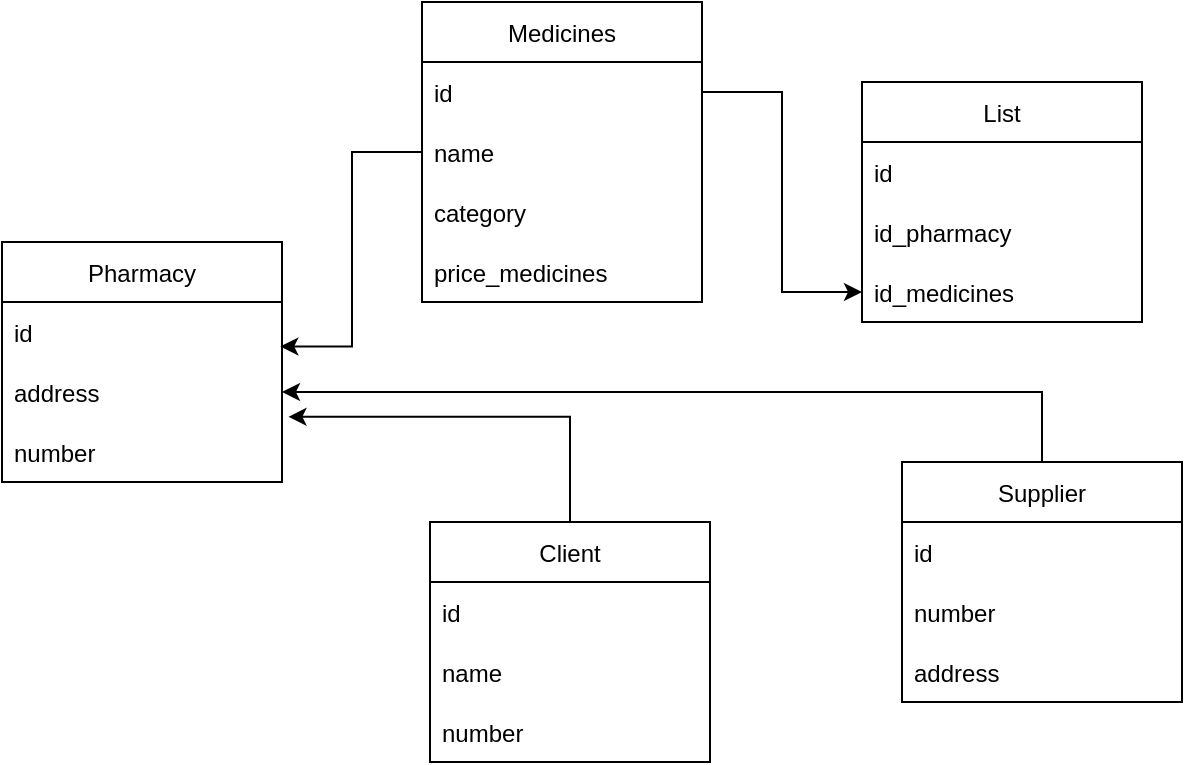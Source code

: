 <mxfile version="20.5.1" type="device"><diagram id="C5RBs43oDa-KdzZeNtuy" name="Page-1"><mxGraphModel dx="912" dy="575" grid="1" gridSize="10" guides="1" tooltips="1" connect="1" arrows="1" fold="1" page="1" pageScale="1" pageWidth="827" pageHeight="1169" math="0" shadow="0"><root><mxCell id="WIyWlLk6GJQsqaUBKTNV-0"/><mxCell id="WIyWlLk6GJQsqaUBKTNV-1" parent="WIyWlLk6GJQsqaUBKTNV-0"/><mxCell id="gxPxO7Mt0AGSL5kQwu38-0" value="Pharmacy" style="swimlane;fontStyle=0;childLayout=stackLayout;horizontal=1;startSize=30;horizontalStack=0;resizeParent=1;resizeParentMax=0;resizeLast=0;collapsible=1;marginBottom=0;" vertex="1" parent="WIyWlLk6GJQsqaUBKTNV-1"><mxGeometry x="60" y="210" width="140" height="120" as="geometry"/></mxCell><mxCell id="gxPxO7Mt0AGSL5kQwu38-1" value="id" style="text;strokeColor=none;fillColor=none;align=left;verticalAlign=middle;spacingLeft=4;spacingRight=4;overflow=hidden;points=[[0,0.5],[1,0.5]];portConstraint=eastwest;rotatable=0;" vertex="1" parent="gxPxO7Mt0AGSL5kQwu38-0"><mxGeometry y="30" width="140" height="30" as="geometry"/></mxCell><mxCell id="gxPxO7Mt0AGSL5kQwu38-2" value="address" style="text;strokeColor=none;fillColor=none;align=left;verticalAlign=middle;spacingLeft=4;spacingRight=4;overflow=hidden;points=[[0,0.5],[1,0.5]];portConstraint=eastwest;rotatable=0;" vertex="1" parent="gxPxO7Mt0AGSL5kQwu38-0"><mxGeometry y="60" width="140" height="30" as="geometry"/></mxCell><mxCell id="gxPxO7Mt0AGSL5kQwu38-3" value="number" style="text;strokeColor=none;fillColor=none;align=left;verticalAlign=middle;spacingLeft=4;spacingRight=4;overflow=hidden;points=[[0,0.5],[1,0.5]];portConstraint=eastwest;rotatable=0;" vertex="1" parent="gxPxO7Mt0AGSL5kQwu38-0"><mxGeometry y="90" width="140" height="30" as="geometry"/></mxCell><mxCell id="gxPxO7Mt0AGSL5kQwu38-5" value="Medicines" style="swimlane;fontStyle=0;childLayout=stackLayout;horizontal=1;startSize=30;horizontalStack=0;resizeParent=1;resizeParentMax=0;resizeLast=0;collapsible=1;marginBottom=0;" vertex="1" parent="WIyWlLk6GJQsqaUBKTNV-1"><mxGeometry x="270" y="90" width="140" height="150" as="geometry"/></mxCell><mxCell id="gxPxO7Mt0AGSL5kQwu38-6" value="id" style="text;strokeColor=none;fillColor=none;align=left;verticalAlign=middle;spacingLeft=4;spacingRight=4;overflow=hidden;points=[[0,0.5],[1,0.5]];portConstraint=eastwest;rotatable=0;" vertex="1" parent="gxPxO7Mt0AGSL5kQwu38-5"><mxGeometry y="30" width="140" height="30" as="geometry"/></mxCell><mxCell id="gxPxO7Mt0AGSL5kQwu38-7" value="name" style="text;strokeColor=none;fillColor=none;align=left;verticalAlign=middle;spacingLeft=4;spacingRight=4;overflow=hidden;points=[[0,0.5],[1,0.5]];portConstraint=eastwest;rotatable=0;" vertex="1" parent="gxPxO7Mt0AGSL5kQwu38-5"><mxGeometry y="60" width="140" height="30" as="geometry"/></mxCell><mxCell id="gxPxO7Mt0AGSL5kQwu38-8" value="category" style="text;strokeColor=none;fillColor=none;align=left;verticalAlign=middle;spacingLeft=4;spacingRight=4;overflow=hidden;points=[[0,0.5],[1,0.5]];portConstraint=eastwest;rotatable=0;" vertex="1" parent="gxPxO7Mt0AGSL5kQwu38-5"><mxGeometry y="90" width="140" height="30" as="geometry"/></mxCell><mxCell id="gxPxO7Mt0AGSL5kQwu38-26" value="price_medicines" style="text;strokeColor=none;fillColor=none;align=left;verticalAlign=middle;spacingLeft=4;spacingRight=4;overflow=hidden;points=[[0,0.5],[1,0.5]];portConstraint=eastwest;rotatable=0;" vertex="1" parent="gxPxO7Mt0AGSL5kQwu38-5"><mxGeometry y="120" width="140" height="30" as="geometry"/></mxCell><mxCell id="gxPxO7Mt0AGSL5kQwu38-24" style="edgeStyle=orthogonalEdgeStyle;rounded=0;orthogonalLoop=1;jettySize=auto;html=1;entryX=1.023;entryY=-0.087;entryDx=0;entryDy=0;entryPerimeter=0;" edge="1" parent="WIyWlLk6GJQsqaUBKTNV-1" source="gxPxO7Mt0AGSL5kQwu38-9" target="gxPxO7Mt0AGSL5kQwu38-3"><mxGeometry relative="1" as="geometry"/></mxCell><mxCell id="gxPxO7Mt0AGSL5kQwu38-9" value="Client" style="swimlane;fontStyle=0;childLayout=stackLayout;horizontal=1;startSize=30;horizontalStack=0;resizeParent=1;resizeParentMax=0;resizeLast=0;collapsible=1;marginBottom=0;" vertex="1" parent="WIyWlLk6GJQsqaUBKTNV-1"><mxGeometry x="274" y="350" width="140" height="120" as="geometry"/></mxCell><mxCell id="gxPxO7Mt0AGSL5kQwu38-10" value="id" style="text;strokeColor=none;fillColor=none;align=left;verticalAlign=middle;spacingLeft=4;spacingRight=4;overflow=hidden;points=[[0,0.5],[1,0.5]];portConstraint=eastwest;rotatable=0;" vertex="1" parent="gxPxO7Mt0AGSL5kQwu38-9"><mxGeometry y="30" width="140" height="30" as="geometry"/></mxCell><mxCell id="gxPxO7Mt0AGSL5kQwu38-11" value="name" style="text;strokeColor=none;fillColor=none;align=left;verticalAlign=middle;spacingLeft=4;spacingRight=4;overflow=hidden;points=[[0,0.5],[1,0.5]];portConstraint=eastwest;rotatable=0;" vertex="1" parent="gxPxO7Mt0AGSL5kQwu38-9"><mxGeometry y="60" width="140" height="30" as="geometry"/></mxCell><mxCell id="gxPxO7Mt0AGSL5kQwu38-12" value="number" style="text;strokeColor=none;fillColor=none;align=left;verticalAlign=middle;spacingLeft=4;spacingRight=4;overflow=hidden;points=[[0,0.5],[1,0.5]];portConstraint=eastwest;rotatable=0;" vertex="1" parent="gxPxO7Mt0AGSL5kQwu38-9"><mxGeometry y="90" width="140" height="30" as="geometry"/></mxCell><mxCell id="gxPxO7Mt0AGSL5kQwu38-13" value="List" style="swimlane;fontStyle=0;childLayout=stackLayout;horizontal=1;startSize=30;horizontalStack=0;resizeParent=1;resizeParentMax=0;resizeLast=0;collapsible=1;marginBottom=0;" vertex="1" parent="WIyWlLk6GJQsqaUBKTNV-1"><mxGeometry x="490" y="130" width="140" height="120" as="geometry"/></mxCell><mxCell id="gxPxO7Mt0AGSL5kQwu38-14" value="id" style="text;strokeColor=none;fillColor=none;align=left;verticalAlign=middle;spacingLeft=4;spacingRight=4;overflow=hidden;points=[[0,0.5],[1,0.5]];portConstraint=eastwest;rotatable=0;" vertex="1" parent="gxPxO7Mt0AGSL5kQwu38-13"><mxGeometry y="30" width="140" height="30" as="geometry"/></mxCell><mxCell id="gxPxO7Mt0AGSL5kQwu38-15" value="id_pharmacy" style="text;strokeColor=none;fillColor=none;align=left;verticalAlign=middle;spacingLeft=4;spacingRight=4;overflow=hidden;points=[[0,0.5],[1,0.5]];portConstraint=eastwest;rotatable=0;" vertex="1" parent="gxPxO7Mt0AGSL5kQwu38-13"><mxGeometry y="60" width="140" height="30" as="geometry"/></mxCell><mxCell id="gxPxO7Mt0AGSL5kQwu38-16" value="id_medicines" style="text;strokeColor=none;fillColor=none;align=left;verticalAlign=middle;spacingLeft=4;spacingRight=4;overflow=hidden;points=[[0,0.5],[1,0.5]];portConstraint=eastwest;rotatable=0;" vertex="1" parent="gxPxO7Mt0AGSL5kQwu38-13"><mxGeometry y="90" width="140" height="30" as="geometry"/></mxCell><mxCell id="gxPxO7Mt0AGSL5kQwu38-25" style="edgeStyle=orthogonalEdgeStyle;rounded=0;orthogonalLoop=1;jettySize=auto;html=1;" edge="1" parent="WIyWlLk6GJQsqaUBKTNV-1" source="gxPxO7Mt0AGSL5kQwu38-17" target="gxPxO7Mt0AGSL5kQwu38-2"><mxGeometry relative="1" as="geometry"/></mxCell><mxCell id="gxPxO7Mt0AGSL5kQwu38-17" value="Supplier" style="swimlane;fontStyle=0;childLayout=stackLayout;horizontal=1;startSize=30;horizontalStack=0;resizeParent=1;resizeParentMax=0;resizeLast=0;collapsible=1;marginBottom=0;" vertex="1" parent="WIyWlLk6GJQsqaUBKTNV-1"><mxGeometry x="510" y="320" width="140" height="120" as="geometry"/></mxCell><mxCell id="gxPxO7Mt0AGSL5kQwu38-18" value="id" style="text;strokeColor=none;fillColor=none;align=left;verticalAlign=middle;spacingLeft=4;spacingRight=4;overflow=hidden;points=[[0,0.5],[1,0.5]];portConstraint=eastwest;rotatable=0;" vertex="1" parent="gxPxO7Mt0AGSL5kQwu38-17"><mxGeometry y="30" width="140" height="30" as="geometry"/></mxCell><mxCell id="gxPxO7Mt0AGSL5kQwu38-19" value="number" style="text;strokeColor=none;fillColor=none;align=left;verticalAlign=middle;spacingLeft=4;spacingRight=4;overflow=hidden;points=[[0,0.5],[1,0.5]];portConstraint=eastwest;rotatable=0;" vertex="1" parent="gxPxO7Mt0AGSL5kQwu38-17"><mxGeometry y="60" width="140" height="30" as="geometry"/></mxCell><mxCell id="gxPxO7Mt0AGSL5kQwu38-20" value="address" style="text;strokeColor=none;fillColor=none;align=left;verticalAlign=middle;spacingLeft=4;spacingRight=4;overflow=hidden;points=[[0,0.5],[1,0.5]];portConstraint=eastwest;rotatable=0;" vertex="1" parent="gxPxO7Mt0AGSL5kQwu38-17"><mxGeometry y="90" width="140" height="30" as="geometry"/></mxCell><mxCell id="gxPxO7Mt0AGSL5kQwu38-21" style="edgeStyle=orthogonalEdgeStyle;rounded=0;orthogonalLoop=1;jettySize=auto;html=1;entryX=0.994;entryY=0.74;entryDx=0;entryDy=0;entryPerimeter=0;" edge="1" parent="WIyWlLk6GJQsqaUBKTNV-1" source="gxPxO7Mt0AGSL5kQwu38-7" target="gxPxO7Mt0AGSL5kQwu38-1"><mxGeometry relative="1" as="geometry"/></mxCell><mxCell id="gxPxO7Mt0AGSL5kQwu38-22" style="edgeStyle=orthogonalEdgeStyle;rounded=0;orthogonalLoop=1;jettySize=auto;html=1;entryX=0;entryY=0.5;entryDx=0;entryDy=0;" edge="1" parent="WIyWlLk6GJQsqaUBKTNV-1" source="gxPxO7Mt0AGSL5kQwu38-6" target="gxPxO7Mt0AGSL5kQwu38-16"><mxGeometry relative="1" as="geometry"><mxPoint x="470" y="230" as="targetPoint"/></mxGeometry></mxCell></root></mxGraphModel></diagram></mxfile>